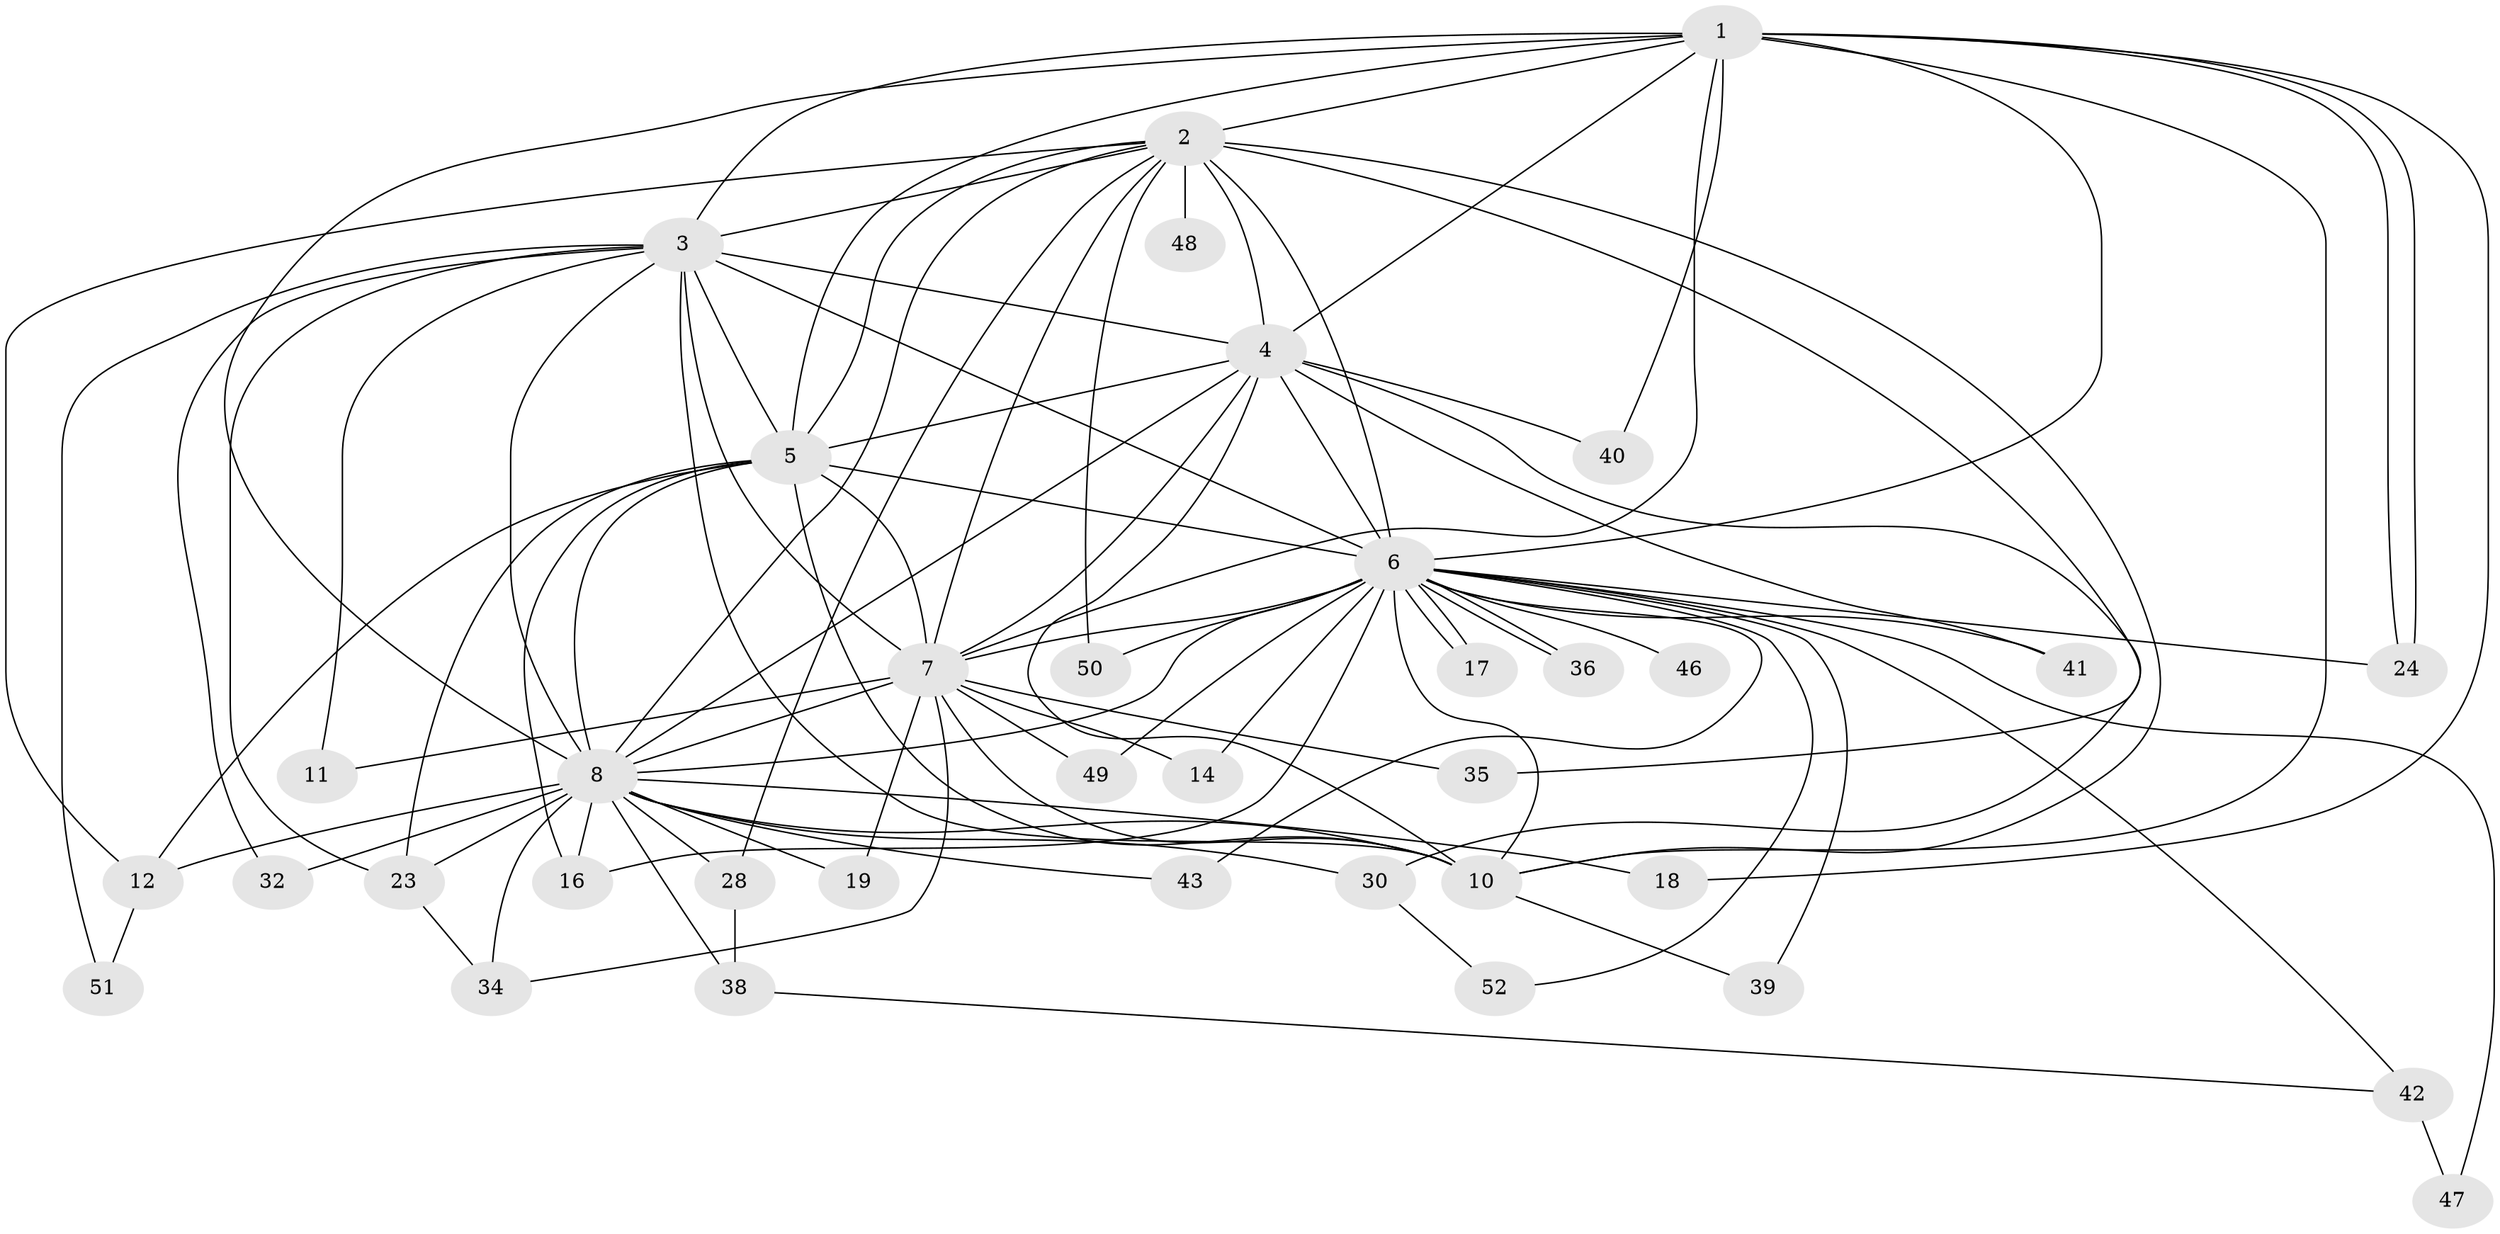 // original degree distribution, {14: 0.019230769230769232, 19: 0.019230769230769232, 13: 0.019230769230769232, 10: 0.019230769230769232, 15: 0.038461538461538464, 18: 0.019230769230769232, 20: 0.019230769230769232, 21: 0.019230769230769232, 11: 0.019230769230769232, 2: 0.5384615384615384, 4: 0.038461538461538464, 3: 0.21153846153846154, 5: 0.019230769230769232}
// Generated by graph-tools (version 1.1) at 2025/11/02/27/25 16:11:02]
// undirected, 37 vertices, 95 edges
graph export_dot {
graph [start="1"]
  node [color=gray90,style=filled];
  1 [super="+21"];
  2 [super="+33"];
  3 [super="+20"];
  4 [super="+22"];
  5 [super="+31"];
  6 [super="+9"];
  7 [super="+44"];
  8 [super="+15"];
  10 [super="+37"];
  11;
  12 [super="+13"];
  14;
  16 [super="+26"];
  17;
  18;
  19;
  23 [super="+27"];
  24 [super="+25"];
  28 [super="+29"];
  30;
  32;
  34 [super="+45"];
  35;
  36;
  38;
  39;
  40;
  41;
  42;
  43;
  46;
  47;
  48;
  49;
  50;
  51;
  52;
  1 -- 2 [weight=2];
  1 -- 3;
  1 -- 4;
  1 -- 5;
  1 -- 6 [weight=2];
  1 -- 7;
  1 -- 8;
  1 -- 10;
  1 -- 18;
  1 -- 24;
  1 -- 24;
  1 -- 40;
  2 -- 3 [weight=2];
  2 -- 4 [weight=2];
  2 -- 5;
  2 -- 6 [weight=3];
  2 -- 7;
  2 -- 8;
  2 -- 10;
  2 -- 12;
  2 -- 28 [weight=2];
  2 -- 35;
  2 -- 48 [weight=2];
  2 -- 50;
  3 -- 4;
  3 -- 5;
  3 -- 6 [weight=2];
  3 -- 7;
  3 -- 8;
  3 -- 10;
  3 -- 11;
  3 -- 23;
  3 -- 51;
  3 -- 32;
  4 -- 5;
  4 -- 6 [weight=2];
  4 -- 7;
  4 -- 8;
  4 -- 10;
  4 -- 40;
  4 -- 41;
  4 -- 30;
  5 -- 6 [weight=2];
  5 -- 7 [weight=3];
  5 -- 8;
  5 -- 10 [weight=2];
  5 -- 16;
  5 -- 12;
  5 -- 23;
  6 -- 7 [weight=2];
  6 -- 8 [weight=2];
  6 -- 10 [weight=2];
  6 -- 17;
  6 -- 17;
  6 -- 36;
  6 -- 36;
  6 -- 39;
  6 -- 43;
  6 -- 14;
  6 -- 16;
  6 -- 41;
  6 -- 42;
  6 -- 46;
  6 -- 47;
  6 -- 49;
  6 -- 50;
  6 -- 52;
  6 -- 24;
  7 -- 8 [weight=2];
  7 -- 10;
  7 -- 11;
  7 -- 14;
  7 -- 19;
  7 -- 34;
  7 -- 35;
  7 -- 49;
  8 -- 10;
  8 -- 12;
  8 -- 18;
  8 -- 19;
  8 -- 23;
  8 -- 28;
  8 -- 30;
  8 -- 32;
  8 -- 34;
  8 -- 43;
  8 -- 38;
  8 -- 16;
  10 -- 39;
  12 -- 51;
  23 -- 34;
  28 -- 38;
  30 -- 52;
  38 -- 42;
  42 -- 47;
}
